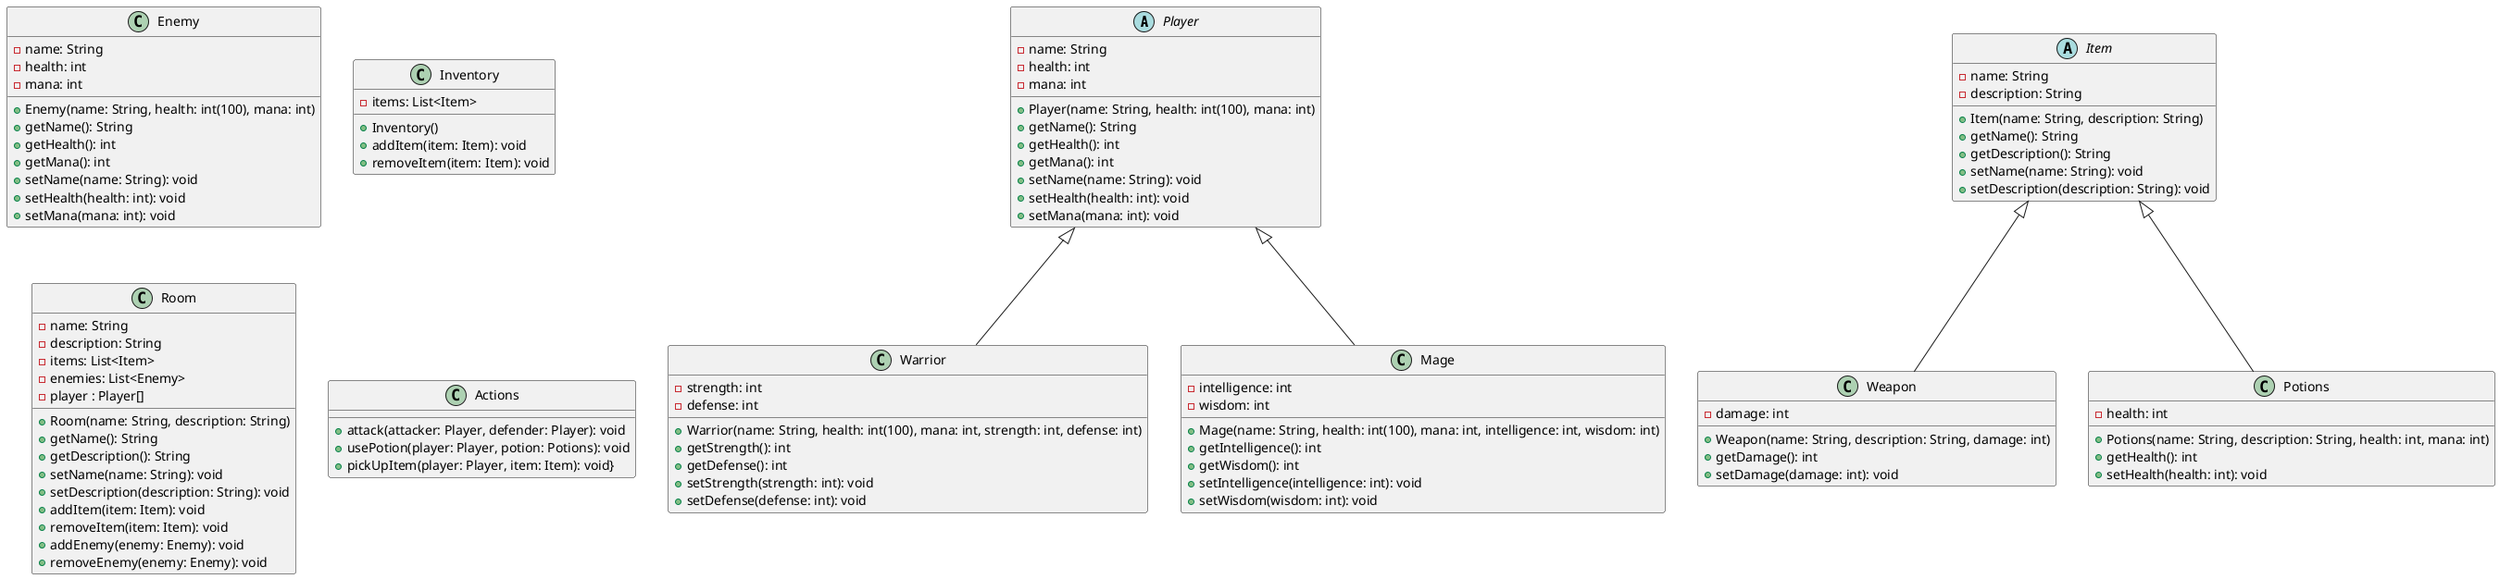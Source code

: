 @startuml

abstract class Player {
    - name: String
    - health: int
    - mana: int
    + Player(name: String, health: int(100), mana: int)
    + getName(): String
    + getHealth(): int
    + getMana(): int
    + setName(name: String): void
    + setHealth(health: int): void
    + setMana(mana: int): void
}

class Warrior extends Player{
    - strength: int
    - defense: int
    + Warrior(name: String, health: int(100), mana: int, strength: int, defense: int)
    + getStrength(): int
    + getDefense(): int
    + setStrength(strength: int): void
    + setDefense(defense: int): void
}

class Mage extends Player{
    - intelligence: int
    - wisdom: int
    + Mage(name: String, health: int(100), mana: int, intelligence: int, wisdom: int)
    + getIntelligence(): int
    + getWisdom(): int
    + setIntelligence(intelligence: int): void
    + setWisdom(wisdom: int): void
}

class Enemy {
    - name: String
    - health: int
    - mana: int
    + Enemy(name: String, health: int(100), mana: int)
    + getName(): String
    + getHealth(): int
    + getMana(): int
    + setName(name: String): void
    + setHealth(health: int): void
    + setMana(mana: int): void
}

class Inventory {
    - items: List<Item>
    + Inventory()
    + addItem(item: Item): void
    + removeItem(item: Item): void
}

abstract class Item {
    - name: String
    - description: String
    + Item(name: String, description: String)
    + getName(): String
    + getDescription(): String
    + setName(name: String): void
    + setDescription(description: String): void
}

class Weapon extends Item{
    - damage: int
    + Weapon(name: String, description: String, damage: int)
    + getDamage(): int
    + setDamage(damage: int): void
}

class Potions extends Item{
    - health: int
    + Potions(name: String, description: String, health: int, mana: int)
    + getHealth(): int
    + setHealth(health: int): void
}

class Room {
    - name: String
    - description: String
    - items: List<Item>
    - enemies: List<Enemy>
    - player : Player[]
    + Room(name: String, description: String)
    + getName(): String
    + getDescription(): String
    + setName(name: String): void
    + setDescription(description: String): void
    + addItem(item: Item): void
    + removeItem(item: Item): void
    + addEnemy(enemy: Enemy): void
    + removeEnemy(enemy: Enemy): void
}

class Actions {
    + attack(attacker: Player, defender: Player): void
    + usePotion(player: Player, potion: Potions): void
    + pickUpItem(player: Player, item: Item): void}
}

@enduml